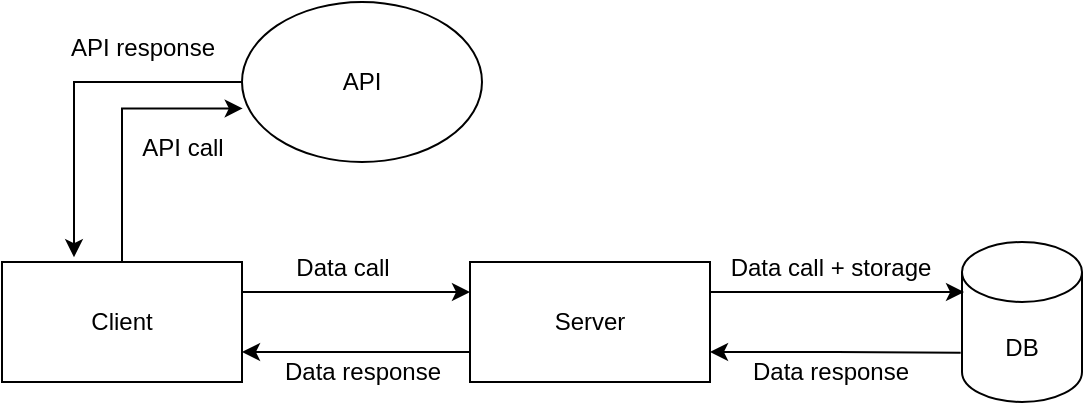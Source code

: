 <mxfile version="24.2.5" type="device">
  <diagram name="Страница — 1" id="WYx5tZkTLhhT-wdEvUkd">
    <mxGraphModel dx="989" dy="538" grid="1" gridSize="10" guides="1" tooltips="1" connect="1" arrows="1" fold="1" page="1" pageScale="1" pageWidth="827" pageHeight="1169" math="0" shadow="0">
      <root>
        <mxCell id="0" />
        <mxCell id="1" parent="0" />
        <mxCell id="_dssTTDGbep_eDSoPDV1-1" value="API" style="ellipse;whiteSpace=wrap;html=1;" vertex="1" parent="1">
          <mxGeometry x="300" y="440" width="120" height="80" as="geometry" />
        </mxCell>
        <mxCell id="_dssTTDGbep_eDSoPDV1-10" style="edgeStyle=orthogonalEdgeStyle;rounded=0;orthogonalLoop=1;jettySize=auto;html=1;exitX=1;exitY=0.25;exitDx=0;exitDy=0;entryX=0;entryY=0.25;entryDx=0;entryDy=0;" edge="1" parent="1" source="_dssTTDGbep_eDSoPDV1-2" target="_dssTTDGbep_eDSoPDV1-3">
          <mxGeometry relative="1" as="geometry" />
        </mxCell>
        <mxCell id="_dssTTDGbep_eDSoPDV1-2" value="Client" style="rounded=0;whiteSpace=wrap;html=1;" vertex="1" parent="1">
          <mxGeometry x="180" y="570" width="120" height="60" as="geometry" />
        </mxCell>
        <mxCell id="_dssTTDGbep_eDSoPDV1-11" style="edgeStyle=orthogonalEdgeStyle;rounded=0;orthogonalLoop=1;jettySize=auto;html=1;exitX=0;exitY=0.75;exitDx=0;exitDy=0;entryX=1;entryY=0.75;entryDx=0;entryDy=0;" edge="1" parent="1" source="_dssTTDGbep_eDSoPDV1-3" target="_dssTTDGbep_eDSoPDV1-2">
          <mxGeometry relative="1" as="geometry" />
        </mxCell>
        <mxCell id="_dssTTDGbep_eDSoPDV1-3" value="Server" style="rounded=0;whiteSpace=wrap;html=1;" vertex="1" parent="1">
          <mxGeometry x="414" y="570" width="120" height="60" as="geometry" />
        </mxCell>
        <mxCell id="_dssTTDGbep_eDSoPDV1-4" value="DB" style="shape=cylinder3;whiteSpace=wrap;html=1;boundedLbl=1;backgroundOutline=1;size=15;" vertex="1" parent="1">
          <mxGeometry x="660" y="560" width="60" height="80" as="geometry" />
        </mxCell>
        <mxCell id="_dssTTDGbep_eDSoPDV1-6" style="edgeStyle=orthogonalEdgeStyle;rounded=0;orthogonalLoop=1;jettySize=auto;html=1;exitX=0.5;exitY=0;exitDx=0;exitDy=0;entryX=0.003;entryY=0.665;entryDx=0;entryDy=0;entryPerimeter=0;" edge="1" parent="1" source="_dssTTDGbep_eDSoPDV1-2" target="_dssTTDGbep_eDSoPDV1-1">
          <mxGeometry relative="1" as="geometry" />
        </mxCell>
        <mxCell id="_dssTTDGbep_eDSoPDV1-7" style="edgeStyle=orthogonalEdgeStyle;rounded=0;orthogonalLoop=1;jettySize=auto;html=1;exitX=0;exitY=0.5;exitDx=0;exitDy=0;entryX=0.3;entryY=-0.04;entryDx=0;entryDy=0;entryPerimeter=0;" edge="1" parent="1" source="_dssTTDGbep_eDSoPDV1-1" target="_dssTTDGbep_eDSoPDV1-2">
          <mxGeometry relative="1" as="geometry" />
        </mxCell>
        <mxCell id="_dssTTDGbep_eDSoPDV1-8" value="API call" style="text;html=1;align=center;verticalAlign=middle;resizable=0;points=[];autosize=1;strokeColor=none;fillColor=none;" vertex="1" parent="1">
          <mxGeometry x="240" y="498" width="60" height="30" as="geometry" />
        </mxCell>
        <mxCell id="_dssTTDGbep_eDSoPDV1-9" value="API response" style="text;html=1;align=center;verticalAlign=middle;resizable=0;points=[];autosize=1;strokeColor=none;fillColor=none;" vertex="1" parent="1">
          <mxGeometry x="200" y="448" width="100" height="30" as="geometry" />
        </mxCell>
        <mxCell id="_dssTTDGbep_eDSoPDV1-12" value="Data call" style="text;html=1;align=center;verticalAlign=middle;resizable=0;points=[];autosize=1;strokeColor=none;fillColor=none;" vertex="1" parent="1">
          <mxGeometry x="315" y="558" width="70" height="30" as="geometry" />
        </mxCell>
        <mxCell id="_dssTTDGbep_eDSoPDV1-13" value="Data response" style="text;html=1;align=center;verticalAlign=middle;resizable=0;points=[];autosize=1;strokeColor=none;fillColor=none;" vertex="1" parent="1">
          <mxGeometry x="310" y="610" width="100" height="30" as="geometry" />
        </mxCell>
        <mxCell id="_dssTTDGbep_eDSoPDV1-17" style="edgeStyle=orthogonalEdgeStyle;rounded=0;orthogonalLoop=1;jettySize=auto;html=1;exitX=1;exitY=0.25;exitDx=0;exitDy=0;entryX=0.017;entryY=0.313;entryDx=0;entryDy=0;entryPerimeter=0;" edge="1" parent="1" source="_dssTTDGbep_eDSoPDV1-3" target="_dssTTDGbep_eDSoPDV1-4">
          <mxGeometry relative="1" as="geometry" />
        </mxCell>
        <mxCell id="_dssTTDGbep_eDSoPDV1-18" style="edgeStyle=orthogonalEdgeStyle;rounded=0;orthogonalLoop=1;jettySize=auto;html=1;exitX=1;exitY=0.75;exitDx=0;exitDy=0;entryX=-0.011;entryY=0.692;entryDx=0;entryDy=0;entryPerimeter=0;startArrow=classic;startFill=1;endArrow=none;endFill=0;" edge="1" parent="1" source="_dssTTDGbep_eDSoPDV1-3" target="_dssTTDGbep_eDSoPDV1-4">
          <mxGeometry relative="1" as="geometry" />
        </mxCell>
        <mxCell id="_dssTTDGbep_eDSoPDV1-19" value="Data call + storage" style="text;html=1;align=center;verticalAlign=middle;resizable=0;points=[];autosize=1;strokeColor=none;fillColor=none;" vertex="1" parent="1">
          <mxGeometry x="534" y="558" width="120" height="30" as="geometry" />
        </mxCell>
        <mxCell id="_dssTTDGbep_eDSoPDV1-20" value="Data response" style="text;html=1;align=center;verticalAlign=middle;resizable=0;points=[];autosize=1;strokeColor=none;fillColor=none;" vertex="1" parent="1">
          <mxGeometry x="544" y="610" width="100" height="30" as="geometry" />
        </mxCell>
      </root>
    </mxGraphModel>
  </diagram>
</mxfile>
